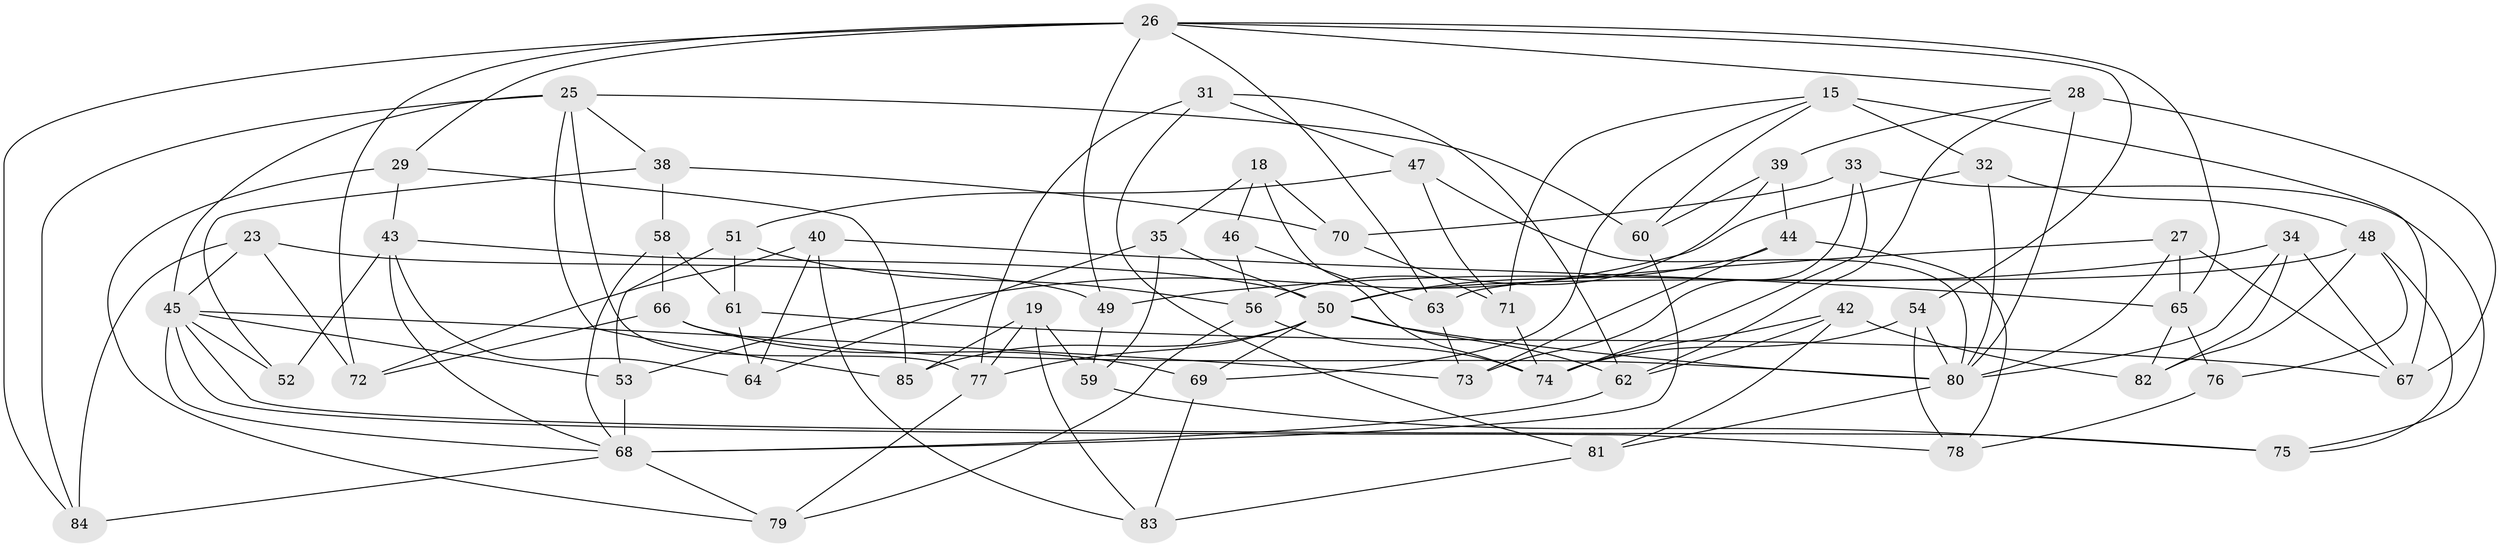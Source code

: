 // original degree distribution, {4: 1.0}
// Generated by graph-tools (version 1.1) at 2025/04/03/04/25 22:04:05]
// undirected, 59 vertices, 134 edges
graph export_dot {
graph [start="1"]
  node [color=gray90,style=filled];
  15 [super="+10"];
  18;
  19;
  23;
  25 [super="+14"];
  26 [super="+7+11"];
  27;
  28 [super="+22"];
  29;
  31;
  32 [super="+20"];
  33;
  34;
  35;
  38;
  39;
  40;
  42;
  43 [super="+21"];
  44;
  45 [super="+9+24"];
  46;
  47;
  48 [super="+1"];
  49;
  50 [super="+2+4+13"];
  51;
  52;
  53 [super="+37"];
  54;
  56 [super="+16"];
  58;
  59;
  60;
  61;
  62 [super="+36"];
  63;
  64;
  65 [super="+41"];
  66;
  67 [super="+55"];
  68 [super="+8+57"];
  69;
  70;
  71;
  72;
  73;
  74 [super="+17"];
  75;
  76;
  77 [super="+30"];
  78;
  79;
  80 [super="+3+12+5"];
  81;
  82;
  83;
  84;
  85;
  15 -- 60;
  15 -- 71;
  15 -- 67 [weight=2];
  15 -- 32;
  15 -- 69;
  18 -- 70;
  18 -- 46;
  18 -- 35;
  18 -- 74;
  19 -- 83;
  19 -- 59;
  19 -- 85;
  19 -- 77;
  23 -- 72;
  23 -- 49;
  23 -- 84;
  23 -- 45;
  25 -- 60;
  25 -- 38;
  25 -- 85;
  25 -- 45;
  25 -- 84;
  25 -- 77;
  26 -- 65;
  26 -- 49;
  26 -- 28;
  26 -- 29;
  26 -- 54;
  26 -- 72;
  26 -- 84;
  26 -- 63;
  27 -- 63;
  27 -- 80;
  27 -- 65;
  27 -- 67;
  28 -- 62;
  28 -- 80 [weight=2];
  28 -- 67;
  28 -- 39;
  29 -- 79;
  29 -- 85;
  29 -- 43;
  31 -- 62;
  31 -- 81;
  31 -- 47;
  31 -- 77;
  32 -- 53 [weight=2];
  32 -- 48 [weight=2];
  32 -- 80;
  33 -- 75;
  33 -- 70;
  33 -- 74;
  33 -- 73;
  34 -- 49;
  34 -- 82;
  34 -- 67;
  34 -- 80;
  35 -- 59;
  35 -- 64;
  35 -- 50;
  38 -- 58;
  38 -- 52;
  38 -- 70;
  39 -- 60;
  39 -- 44;
  39 -- 56;
  40 -- 65;
  40 -- 72;
  40 -- 83;
  40 -- 64;
  42 -- 81;
  42 -- 82;
  42 -- 62;
  42 -- 74;
  43 -- 52 [weight=2];
  43 -- 64;
  43 -- 50;
  43 -- 68;
  44 -- 78;
  44 -- 73;
  44 -- 50;
  45 -- 78;
  45 -- 73;
  45 -- 52;
  45 -- 53;
  45 -- 75;
  45 -- 68;
  46 -- 56 [weight=2];
  46 -- 63;
  47 -- 51;
  47 -- 71;
  47 -- 80;
  48 -- 82;
  48 -- 76;
  48 -- 50;
  48 -- 75;
  49 -- 59;
  50 -- 85;
  50 -- 69;
  50 -- 62;
  50 -- 80;
  50 -- 77 [weight=2];
  51 -- 61;
  51 -- 53;
  51 -- 56;
  53 -- 68 [weight=2];
  54 -- 78;
  54 -- 80;
  54 -- 74;
  56 -- 79;
  56 -- 74;
  58 -- 66;
  58 -- 61;
  58 -- 68;
  59 -- 75;
  60 -- 68;
  61 -- 64;
  61 -- 67;
  62 -- 68 [weight=2];
  63 -- 73;
  65 -- 76 [weight=2];
  65 -- 82;
  66 -- 72;
  66 -- 80;
  66 -- 69;
  68 -- 79;
  68 -- 84;
  69 -- 83;
  70 -- 71;
  71 -- 74;
  76 -- 78;
  77 -- 79;
  80 -- 81;
  81 -- 83;
}
